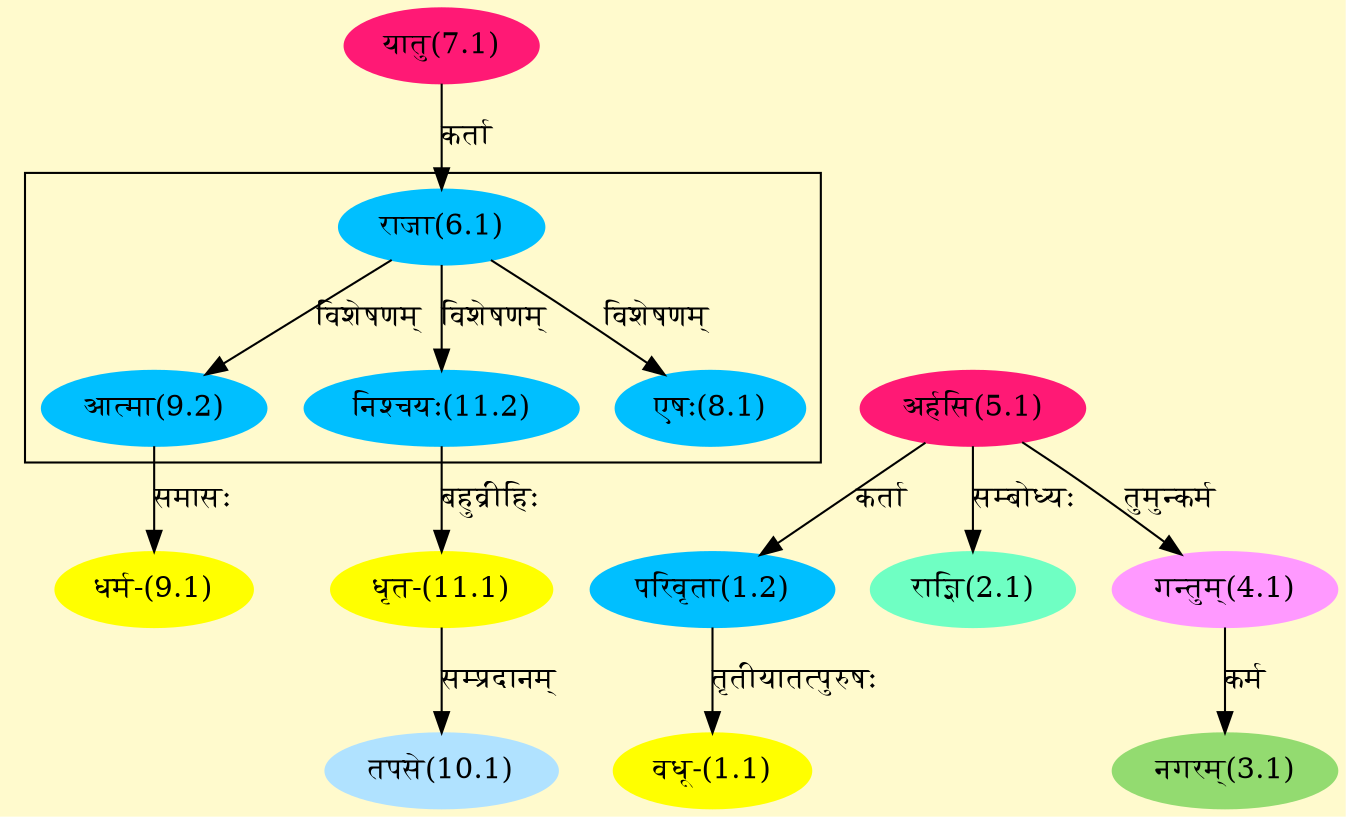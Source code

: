 digraph G{
rankdir=BT;
 compound=true;
 bgcolor="lemonchiffon1";

subgraph cluster_1{
Node8_1 [style=filled, color="#00BFFF" label = "एषः(8.1)"]
Node6_1 [style=filled, color="#00BFFF" label = "राजा(6.1)"]
Node9_2 [style=filled, color="#00BFFF" label = "आत्मा(9.2)"]
Node11_2 [style=filled, color="#00BFFF" label = "निश्चयः(11.2)"]

}
Node1_1 [style=filled, color="#FFFF00" label = "वधू-(1.1)"]
Node1_2 [style=filled, color="#00BFFF" label = "परिवृता(1.2)"]
Node5_1 [style=filled, color="#FF1975" label = "अर्हसि(5.1)"]
Node2_1 [style=filled, color="#6FFFC3" label = "राज्ञि(2.1)"]
Node3_1 [style=filled, color="#93DB70" label = "नगरम्(3.1)"]
Node4_1 [style=filled, color="#FF99FF" label = "गन्तुम्(4.1)"]
Node6_1 [style=filled, color="#00BFFF" label = "राजा(6.1)"]
Node7_1 [style=filled, color="#FF1975" label = "यातु(7.1)"]
Node9_1 [style=filled, color="#FFFF00" label = "धर्म-(9.1)"]
Node9_2 [style=filled, color="#00BFFF" label = "आत्मा(9.2)"]
Node10_1 [style=filled, color="#B0E2FF" label = "तपसे(10.1)"]
Node11_1 [style=filled, color="#FFFF00" label = "धृत-(11.1)"]
Node11_2 [style=filled, color="#00BFFF" label = "निश्चयः(11.2)"]
/* Start of Relations section */

Node1_1 -> Node1_2 [  label="तृतीयातत्पुरुषः"  dir="back" ]
Node1_2 -> Node5_1 [  label="कर्ता"  dir="back" ]
Node2_1 -> Node5_1 [  label="सम्बोध्यः"  dir="back" ]
Node3_1 -> Node4_1 [  label="कर्म"  dir="back" ]
Node4_1 -> Node5_1 [  label="तुमुन्कर्म"  dir="back" ]
Node6_1 -> Node7_1 [  label="कर्ता"  dir="back" ]
Node8_1 -> Node6_1 [  label="विशेषणम्"  dir="back" ]
Node9_1 -> Node9_2 [  label="समासः"  dir="back" ]
Node9_2 -> Node6_1 [  label="विशेषणम्"  dir="back" ]
Node10_1 -> Node11_1 [  label="सम्प्रदानम्"  dir="back" ]
Node11_1 -> Node11_2 [  label="बहुव्रीहिः"  dir="back" ]
Node11_2 -> Node6_1 [  label="विशेषणम्"  dir="back" ]
}

